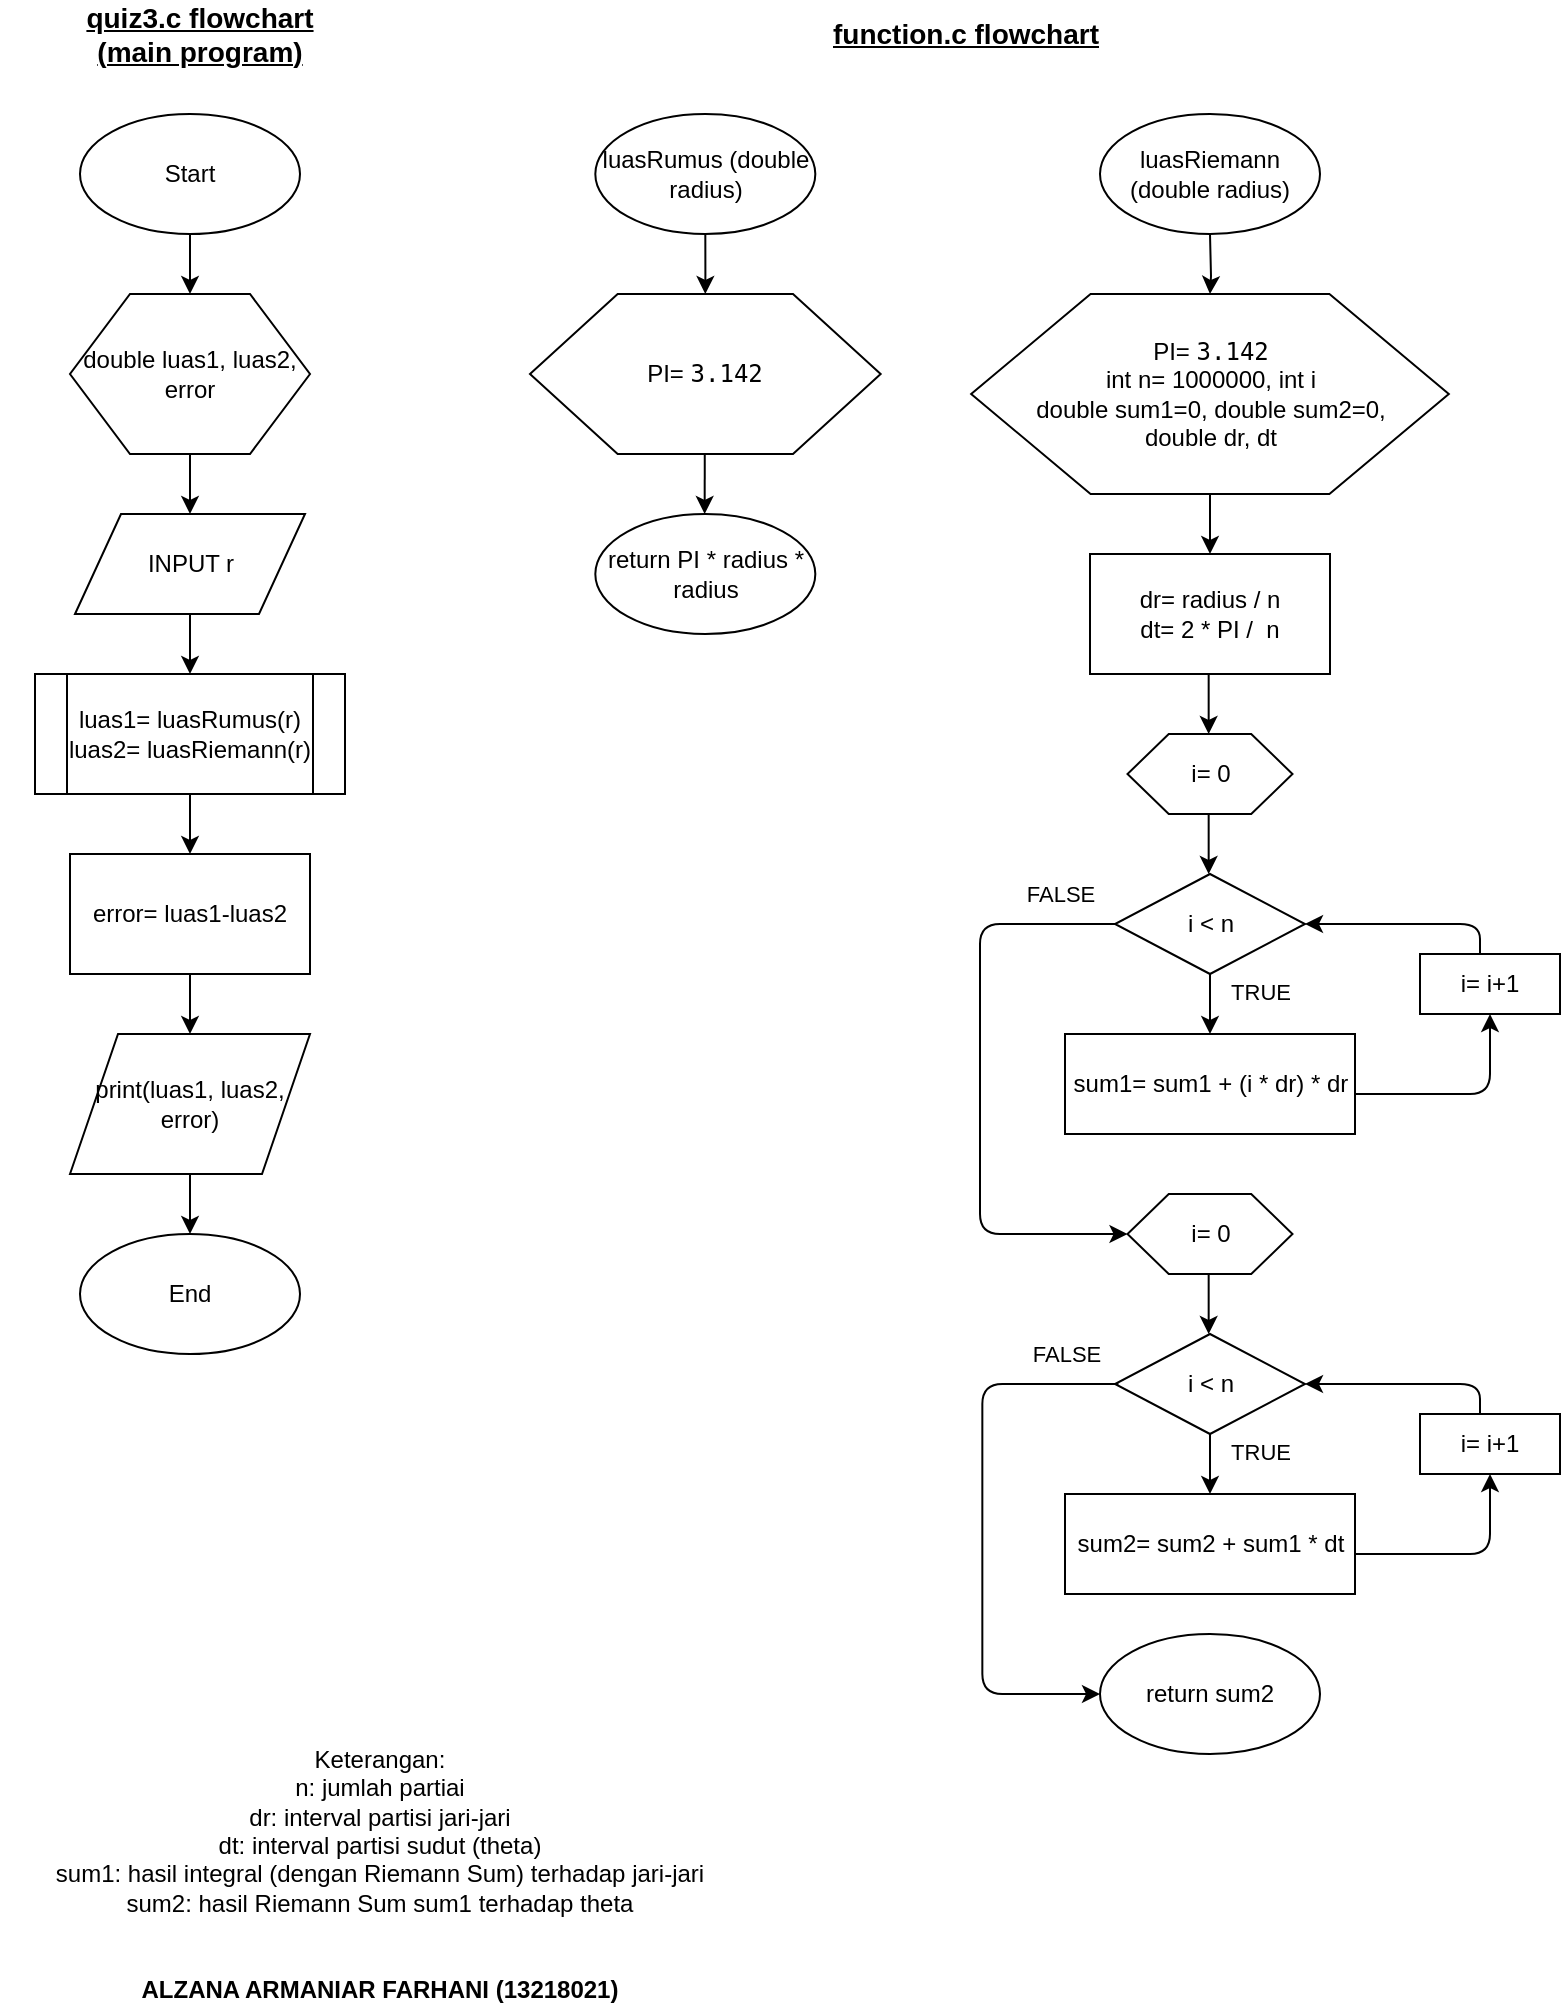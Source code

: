 <mxfile version="12.6.5" type="github"><diagram id="WG4WrHK6J6UA9UNsfDRc" name="Page-1"><mxGraphModel dx="1325" dy="613" grid="1" gridSize="10" guides="1" tooltips="1" connect="1" arrows="1" fold="1" page="1" pageScale="1" pageWidth="850" pageHeight="1100" math="0" shadow="0"><root><mxCell id="0"/><mxCell id="1" parent="0"/><mxCell id="1XjQz8__YvNzh7JlFlqu-10" value="" style="edgeStyle=orthogonalEdgeStyle;rounded=0;orthogonalLoop=1;jettySize=auto;html=1;" edge="1" parent="1" source="1XjQz8__YvNzh7JlFlqu-1" target="1XjQz8__YvNzh7JlFlqu-2"><mxGeometry relative="1" as="geometry"/></mxCell><mxCell id="1XjQz8__YvNzh7JlFlqu-1" value="Start" style="ellipse;whiteSpace=wrap;html=1;" vertex="1" parent="1"><mxGeometry x="80" y="100" width="110" height="60" as="geometry"/></mxCell><mxCell id="1XjQz8__YvNzh7JlFlqu-11" value="" style="edgeStyle=orthogonalEdgeStyle;rounded=0;orthogonalLoop=1;jettySize=auto;html=1;" edge="1" parent="1" source="1XjQz8__YvNzh7JlFlqu-2" target="1XjQz8__YvNzh7JlFlqu-3"><mxGeometry relative="1" as="geometry"/></mxCell><mxCell id="1XjQz8__YvNzh7JlFlqu-2" value="double luas1, luas2, error" style="shape=hexagon;perimeter=hexagonPerimeter2;whiteSpace=wrap;html=1;" vertex="1" parent="1"><mxGeometry x="75" y="190" width="120" height="80" as="geometry"/></mxCell><mxCell id="1XjQz8__YvNzh7JlFlqu-12" value="" style="edgeStyle=orthogonalEdgeStyle;rounded=0;orthogonalLoop=1;jettySize=auto;html=1;" edge="1" parent="1" source="1XjQz8__YvNzh7JlFlqu-3" target="1XjQz8__YvNzh7JlFlqu-4"><mxGeometry relative="1" as="geometry"/></mxCell><mxCell id="1XjQz8__YvNzh7JlFlqu-3" value="INPUT r" style="shape=parallelogram;perimeter=parallelogramPerimeter;whiteSpace=wrap;html=1;" vertex="1" parent="1"><mxGeometry x="77.5" y="300" width="115" height="50" as="geometry"/></mxCell><mxCell id="1XjQz8__YvNzh7JlFlqu-13" value="" style="edgeStyle=orthogonalEdgeStyle;rounded=0;orthogonalLoop=1;jettySize=auto;html=1;" edge="1" parent="1" source="1XjQz8__YvNzh7JlFlqu-4" target="1XjQz8__YvNzh7JlFlqu-5"><mxGeometry relative="1" as="geometry"/></mxCell><mxCell id="1XjQz8__YvNzh7JlFlqu-4" value="&lt;div&gt;luas1= luasRumus(r)&lt;/div&gt;&lt;div&gt;luas2= luasRiemann(r)&lt;br&gt;&lt;/div&gt;" style="shape=process;whiteSpace=wrap;html=1;backgroundOutline=1;" vertex="1" parent="1"><mxGeometry x="57.5" y="380" width="155" height="60" as="geometry"/></mxCell><mxCell id="1XjQz8__YvNzh7JlFlqu-14" value="" style="edgeStyle=orthogonalEdgeStyle;rounded=0;orthogonalLoop=1;jettySize=auto;html=1;" edge="1" parent="1" source="1XjQz8__YvNzh7JlFlqu-5" target="1XjQz8__YvNzh7JlFlqu-6"><mxGeometry relative="1" as="geometry"/></mxCell><mxCell id="1XjQz8__YvNzh7JlFlqu-5" value="error= luas1-luas2" style="rounded=0;whiteSpace=wrap;html=1;" vertex="1" parent="1"><mxGeometry x="75" y="470" width="120" height="60" as="geometry"/></mxCell><mxCell id="1XjQz8__YvNzh7JlFlqu-15" value="" style="edgeStyle=orthogonalEdgeStyle;rounded=0;orthogonalLoop=1;jettySize=auto;html=1;" edge="1" parent="1" source="1XjQz8__YvNzh7JlFlqu-6" target="1XjQz8__YvNzh7JlFlqu-9"><mxGeometry relative="1" as="geometry"/></mxCell><mxCell id="1XjQz8__YvNzh7JlFlqu-6" value="print(luas1, luas2, error)" style="shape=parallelogram;perimeter=parallelogramPerimeter;whiteSpace=wrap;html=1;" vertex="1" parent="1"><mxGeometry x="75" y="560" width="120" height="70" as="geometry"/></mxCell><mxCell id="1XjQz8__YvNzh7JlFlqu-9" value="End" style="ellipse;whiteSpace=wrap;html=1;" vertex="1" parent="1"><mxGeometry x="80" y="660" width="110" height="60" as="geometry"/></mxCell><mxCell id="1XjQz8__YvNzh7JlFlqu-16" value="&lt;u&gt;&lt;b&gt;&lt;font style=&quot;font-size: 14px&quot;&gt;quiz3.c flowchart (main program)&lt;/font&gt;&lt;/b&gt;&lt;/u&gt;" style="text;html=1;strokeColor=none;fillColor=none;align=center;verticalAlign=middle;whiteSpace=wrap;rounded=0;" vertex="1" parent="1"><mxGeometry x="80" y="50" width="120" height="20" as="geometry"/></mxCell><mxCell id="1XjQz8__YvNzh7JlFlqu-21" value="" style="edgeStyle=orthogonalEdgeStyle;rounded=0;orthogonalLoop=1;jettySize=auto;html=1;" edge="1" parent="1" source="1XjQz8__YvNzh7JlFlqu-17" target="1XjQz8__YvNzh7JlFlqu-19"><mxGeometry relative="1" as="geometry"/></mxCell><mxCell id="1XjQz8__YvNzh7JlFlqu-17" value="luasRumus (double radius)" style="ellipse;whiteSpace=wrap;html=1;" vertex="1" parent="1"><mxGeometry x="337.66" y="100" width="110" height="60" as="geometry"/></mxCell><mxCell id="1XjQz8__YvNzh7JlFlqu-18" value="luasRiemann (double radius)" style="ellipse;whiteSpace=wrap;html=1;" vertex="1" parent="1"><mxGeometry x="590" y="100" width="110" height="60" as="geometry"/></mxCell><mxCell id="1XjQz8__YvNzh7JlFlqu-19" value="&lt;font face=&quot;Helvetica&quot;&gt;PI= &lt;code&gt;3.142&lt;/code&gt;&lt;/font&gt;" style="shape=hexagon;perimeter=hexagonPerimeter2;whiteSpace=wrap;html=1;" vertex="1" parent="1"><mxGeometry x="305" y="190" width="175.33" height="80" as="geometry"/></mxCell><mxCell id="1XjQz8__YvNzh7JlFlqu-20" value="return PI * radius * radius" style="ellipse;whiteSpace=wrap;html=1;" vertex="1" parent="1"><mxGeometry x="337.66" y="300" width="110" height="60" as="geometry"/></mxCell><mxCell id="1XjQz8__YvNzh7JlFlqu-22" value="" style="edgeStyle=orthogonalEdgeStyle;rounded=0;orthogonalLoop=1;jettySize=auto;html=1;" edge="1" parent="1"><mxGeometry relative="1" as="geometry"><mxPoint x="392.39" y="270" as="sourcePoint"/><mxPoint x="392.32" y="300" as="targetPoint"/></mxGeometry></mxCell><mxCell id="1XjQz8__YvNzh7JlFlqu-23" value="" style="edgeStyle=orthogonalEdgeStyle;rounded=0;orthogonalLoop=1;jettySize=auto;html=1;" edge="1" parent="1" target="1XjQz8__YvNzh7JlFlqu-24"><mxGeometry relative="1" as="geometry"><mxPoint x="645.0" y="160" as="sourcePoint"/></mxGeometry></mxCell><mxCell id="1XjQz8__YvNzh7JlFlqu-43" value="" style="edgeStyle=orthogonalEdgeStyle;rounded=0;orthogonalLoop=1;jettySize=auto;html=1;" edge="1" parent="1" source="1XjQz8__YvNzh7JlFlqu-24" target="1XjQz8__YvNzh7JlFlqu-26"><mxGeometry relative="1" as="geometry"/></mxCell><mxCell id="1XjQz8__YvNzh7JlFlqu-24" value="&lt;div&gt;&lt;font face=&quot;Helvetica&quot;&gt;PI= &lt;code&gt;3.142&lt;/code&gt;&lt;br&gt;&lt;/font&gt;&lt;/div&gt;&lt;div&gt;int n= 1000000, int i&lt;/div&gt;&lt;div&gt;double sum1=0, double sum2=0, &lt;br&gt;&lt;/div&gt;&lt;div&gt;double dr, dt&lt;br&gt;&lt;font face=&quot;Helvetica&quot;&gt;&lt;/font&gt;&lt;/div&gt;" style="shape=hexagon;perimeter=hexagonPerimeter2;whiteSpace=wrap;html=1;" vertex="1" parent="1"><mxGeometry x="525.58" y="190" width="238.83" height="100" as="geometry"/></mxCell><mxCell id="1XjQz8__YvNzh7JlFlqu-26" value="&lt;div&gt;dr= radius / n&lt;/div&gt;&lt;div&gt;dt= 2 * PI /&amp;nbsp; n&lt;br&gt;&lt;/div&gt;" style="rounded=0;whiteSpace=wrap;html=1;" vertex="1" parent="1"><mxGeometry x="585" y="320" width="120" height="60" as="geometry"/></mxCell><mxCell id="1XjQz8__YvNzh7JlFlqu-27" value="i= 0" style="shape=hexagon;perimeter=hexagonPerimeter2;whiteSpace=wrap;html=1;" vertex="1" parent="1"><mxGeometry x="603.75" y="410" width="82.5" height="40" as="geometry"/></mxCell><mxCell id="1XjQz8__YvNzh7JlFlqu-49" value="" style="edgeStyle=orthogonalEdgeStyle;rounded=0;orthogonalLoop=1;jettySize=auto;html=1;" edge="1" parent="1" source="1XjQz8__YvNzh7JlFlqu-32" target="1XjQz8__YvNzh7JlFlqu-35"><mxGeometry relative="1" as="geometry"/></mxCell><mxCell id="1XjQz8__YvNzh7JlFlqu-32" value="i &amp;lt; n" style="rhombus;whiteSpace=wrap;html=1;" vertex="1" parent="1"><mxGeometry x="597.5" y="480" width="95" height="50" as="geometry"/></mxCell><mxCell id="1XjQz8__YvNzh7JlFlqu-35" value="sum1= sum1 + (i * dr) * dr" style="rounded=0;whiteSpace=wrap;html=1;" vertex="1" parent="1"><mxGeometry x="572.5" y="560" width="145" height="50" as="geometry"/></mxCell><mxCell id="1XjQz8__YvNzh7JlFlqu-36" value="i= i+1" style="rounded=0;whiteSpace=wrap;html=1;" vertex="1" parent="1"><mxGeometry x="750" y="520" width="70" height="30" as="geometry"/></mxCell><mxCell id="1XjQz8__YvNzh7JlFlqu-44" value="" style="edgeStyle=orthogonalEdgeStyle;rounded=0;orthogonalLoop=1;jettySize=auto;html=1;" edge="1" parent="1"><mxGeometry relative="1" as="geometry"><mxPoint x="644.337" y="380" as="sourcePoint"/><mxPoint x="644.337" y="410" as="targetPoint"/></mxGeometry></mxCell><mxCell id="1XjQz8__YvNzh7JlFlqu-47" value="TRUE" style="edgeStyle=orthogonalEdgeStyle;rounded=0;orthogonalLoop=1;jettySize=auto;html=1;" edge="1" parent="1"><mxGeometry x="1" y="65" relative="1" as="geometry"><mxPoint x="644.337" y="450" as="sourcePoint"/><mxPoint x="644.337" y="480" as="targetPoint"/><mxPoint x="-39" y="59" as="offset"/></mxGeometry></mxCell><mxCell id="1XjQz8__YvNzh7JlFlqu-50" value="" style="endArrow=classic;html=1;entryX=0.5;entryY=1;entryDx=0;entryDy=0;" edge="1" parent="1" target="1XjQz8__YvNzh7JlFlqu-36"><mxGeometry width="50" height="50" relative="1" as="geometry"><mxPoint x="717.5" y="590" as="sourcePoint"/><mxPoint x="767.5" y="540" as="targetPoint"/><Array as="points"><mxPoint x="785" y="590"/></Array></mxGeometry></mxCell><mxCell id="1XjQz8__YvNzh7JlFlqu-55" value="" style="endArrow=classic;html=1;entryX=1;entryY=0.5;entryDx=0;entryDy=0;" edge="1" parent="1" target="1XjQz8__YvNzh7JlFlqu-32"><mxGeometry width="50" height="50" relative="1" as="geometry"><mxPoint x="780" y="520" as="sourcePoint"/><mxPoint x="830" y="470" as="targetPoint"/><Array as="points"><mxPoint x="780" y="505"/></Array></mxGeometry></mxCell><mxCell id="1XjQz8__YvNzh7JlFlqu-56" value="i= 0" style="shape=hexagon;perimeter=hexagonPerimeter2;whiteSpace=wrap;html=1;" vertex="1" parent="1"><mxGeometry x="603.75" y="640" width="82.5" height="40" as="geometry"/></mxCell><mxCell id="1XjQz8__YvNzh7JlFlqu-57" value="" style="edgeStyle=orthogonalEdgeStyle;rounded=0;orthogonalLoop=1;jettySize=auto;html=1;" edge="1" parent="1" source="1XjQz8__YvNzh7JlFlqu-58" target="1XjQz8__YvNzh7JlFlqu-59"><mxGeometry relative="1" as="geometry"/></mxCell><mxCell id="1XjQz8__YvNzh7JlFlqu-58" value="i &amp;lt; n" style="rhombus;whiteSpace=wrap;html=1;" vertex="1" parent="1"><mxGeometry x="597.5" y="710" width="95" height="50" as="geometry"/></mxCell><mxCell id="1XjQz8__YvNzh7JlFlqu-59" value="sum2= sum2 + sum1 * dt" style="rounded=0;whiteSpace=wrap;html=1;" vertex="1" parent="1"><mxGeometry x="572.5" y="790" width="145" height="50" as="geometry"/></mxCell><mxCell id="1XjQz8__YvNzh7JlFlqu-60" value="i= i+1" style="rounded=0;whiteSpace=wrap;html=1;" vertex="1" parent="1"><mxGeometry x="750" y="750" width="70" height="30" as="geometry"/></mxCell><mxCell id="1XjQz8__YvNzh7JlFlqu-61" value="TRUE" style="edgeStyle=orthogonalEdgeStyle;rounded=0;orthogonalLoop=1;jettySize=auto;html=1;" edge="1" parent="1"><mxGeometry x="1" y="65" relative="1" as="geometry"><mxPoint x="644.337" y="680" as="sourcePoint"/><mxPoint x="644.337" y="710" as="targetPoint"/><mxPoint x="-39" y="59" as="offset"/></mxGeometry></mxCell><mxCell id="1XjQz8__YvNzh7JlFlqu-62" value="" style="endArrow=classic;html=1;entryX=0.5;entryY=1;entryDx=0;entryDy=0;" edge="1" parent="1" target="1XjQz8__YvNzh7JlFlqu-60"><mxGeometry width="50" height="50" relative="1" as="geometry"><mxPoint x="717.5" y="820" as="sourcePoint"/><mxPoint x="767.5" y="770" as="targetPoint"/><Array as="points"><mxPoint x="785" y="820"/></Array></mxGeometry></mxCell><mxCell id="1XjQz8__YvNzh7JlFlqu-63" value="" style="endArrow=classic;html=1;entryX=1;entryY=0.5;entryDx=0;entryDy=0;" edge="1" parent="1" target="1XjQz8__YvNzh7JlFlqu-58"><mxGeometry width="50" height="50" relative="1" as="geometry"><mxPoint x="780" y="750" as="sourcePoint"/><mxPoint x="830" y="700" as="targetPoint"/><Array as="points"><mxPoint x="780" y="735"/></Array></mxGeometry></mxCell><mxCell id="1XjQz8__YvNzh7JlFlqu-64" value="FALSE" style="endArrow=classic;html=1;entryX=0;entryY=0.5;entryDx=0;entryDy=0;" edge="1" parent="1" target="1XjQz8__YvNzh7JlFlqu-56"><mxGeometry x="-0.811" y="-15" width="50" height="50" relative="1" as="geometry"><mxPoint x="598" y="505" as="sourcePoint"/><mxPoint x="647.5" y="460" as="targetPoint"/><Array as="points"><mxPoint x="530" y="505"/><mxPoint x="530" y="660"/></Array><mxPoint as="offset"/></mxGeometry></mxCell><mxCell id="1XjQz8__YvNzh7JlFlqu-65" value="FALSE" style="endArrow=classic;html=1;" edge="1" parent="1"><mxGeometry x="-0.811" y="-15" width="50" height="50" relative="1" as="geometry"><mxPoint x="599.17" y="735" as="sourcePoint"/><mxPoint x="590" y="890" as="targetPoint"/><Array as="points"><mxPoint x="531.17" y="735"/><mxPoint x="531.17" y="890"/></Array><mxPoint as="offset"/></mxGeometry></mxCell><mxCell id="1XjQz8__YvNzh7JlFlqu-66" value="return sum2" style="ellipse;whiteSpace=wrap;html=1;" vertex="1" parent="1"><mxGeometry x="590" y="860" width="110" height="60" as="geometry"/></mxCell><mxCell id="1XjQz8__YvNzh7JlFlqu-69" value="&lt;u&gt;&lt;b&gt;&lt;font style=&quot;font-size: 14px&quot;&gt;function.c flowchart&lt;br&gt;&lt;/font&gt;&lt;/b&gt;&lt;/u&gt;" style="text;html=1;strokeColor=none;fillColor=none;align=center;verticalAlign=middle;whiteSpace=wrap;rounded=0;" vertex="1" parent="1"><mxGeometry x="447.66" y="50" width="150" height="20" as="geometry"/></mxCell><mxCell id="1XjQz8__YvNzh7JlFlqu-71" value="&lt;div&gt;Keterangan: &lt;br&gt;&lt;/div&gt;&lt;div&gt;n: jumlah partiai&lt;/div&gt;&lt;div&gt;dr: interval partisi jari-jari&lt;/div&gt;&lt;div&gt;dt: interval partisi sudut (theta)&lt;/div&gt;&lt;div&gt;sum1: hasil integral (dengan Riemann Sum) terhadap jari-jari&lt;/div&gt;&lt;div&gt;sum2: hasil Riemann Sum sum1 terhadap theta&lt;br&gt;&lt;/div&gt;&lt;div&gt;&lt;br&gt;&lt;/div&gt;&lt;div&gt;&lt;br&gt;&lt;/div&gt;&lt;div&gt;&lt;b&gt;ALZANA ARMANIAR FARHANI (13218021)&lt;/b&gt;&lt;br&gt;&lt;/div&gt;" style="text;html=1;strokeColor=none;fillColor=none;align=center;verticalAlign=middle;whiteSpace=wrap;rounded=0;" vertex="1" parent="1"><mxGeometry x="40" y="930" width="380" height="100" as="geometry"/></mxCell></root></mxGraphModel></diagram></mxfile>
